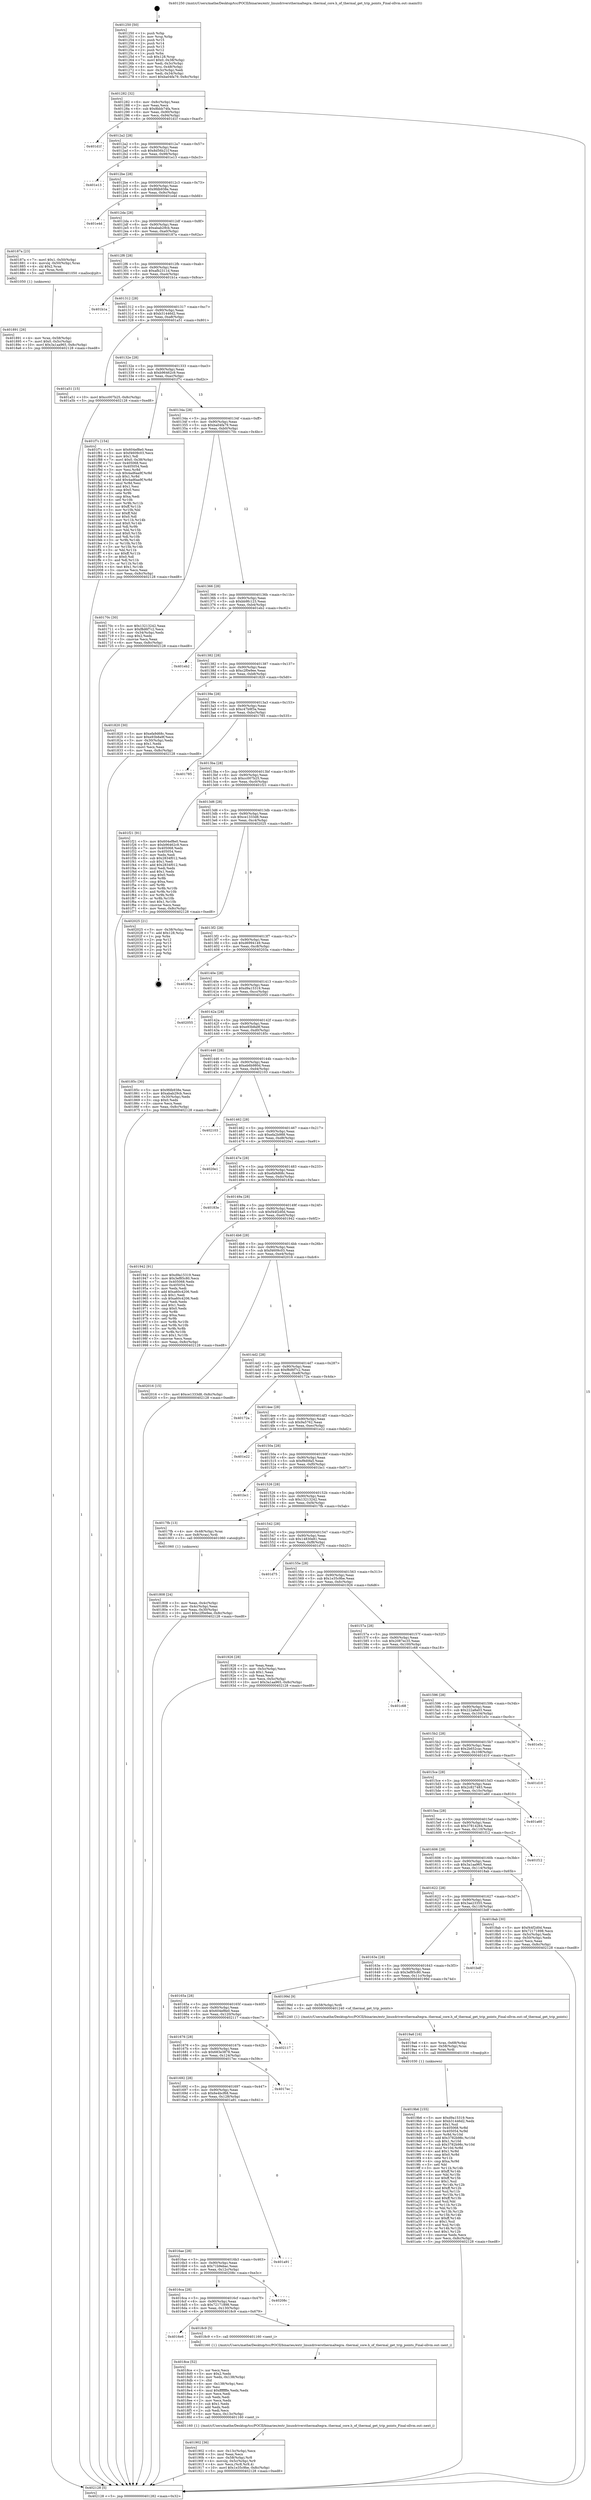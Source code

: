 digraph "0x401250" {
  label = "0x401250 (/mnt/c/Users/mathe/Desktop/tcc/POCII/binaries/extr_linuxdriversthermaltegra..thermal_core.h_of_thermal_get_trip_points_Final-ollvm.out::main(0))"
  labelloc = "t"
  node[shape=record]

  Entry [label="",width=0.3,height=0.3,shape=circle,fillcolor=black,style=filled]
  "0x401282" [label="{
     0x401282 [32]\l
     | [instrs]\l
     &nbsp;&nbsp;0x401282 \<+6\>: mov -0x8c(%rbp),%eax\l
     &nbsp;&nbsp;0x401288 \<+2\>: mov %eax,%ecx\l
     &nbsp;&nbsp;0x40128a \<+6\>: sub $0x8bbb74fa,%ecx\l
     &nbsp;&nbsp;0x401290 \<+6\>: mov %eax,-0x90(%rbp)\l
     &nbsp;&nbsp;0x401296 \<+6\>: mov %ecx,-0x94(%rbp)\l
     &nbsp;&nbsp;0x40129c \<+6\>: je 0000000000401d1f \<main+0xacf\>\l
  }"]
  "0x401d1f" [label="{
     0x401d1f\l
  }", style=dashed]
  "0x4012a2" [label="{
     0x4012a2 [28]\l
     | [instrs]\l
     &nbsp;&nbsp;0x4012a2 \<+5\>: jmp 00000000004012a7 \<main+0x57\>\l
     &nbsp;&nbsp;0x4012a7 \<+6\>: mov -0x90(%rbp),%eax\l
     &nbsp;&nbsp;0x4012ad \<+5\>: sub $0x8d56b21f,%eax\l
     &nbsp;&nbsp;0x4012b2 \<+6\>: mov %eax,-0x98(%rbp)\l
     &nbsp;&nbsp;0x4012b8 \<+6\>: je 0000000000401e13 \<main+0xbc3\>\l
  }"]
  Exit [label="",width=0.3,height=0.3,shape=circle,fillcolor=black,style=filled,peripheries=2]
  "0x401e13" [label="{
     0x401e13\l
  }", style=dashed]
  "0x4012be" [label="{
     0x4012be [28]\l
     | [instrs]\l
     &nbsp;&nbsp;0x4012be \<+5\>: jmp 00000000004012c3 \<main+0x73\>\l
     &nbsp;&nbsp;0x4012c3 \<+6\>: mov -0x90(%rbp),%eax\l
     &nbsp;&nbsp;0x4012c9 \<+5\>: sub $0x9fdb938e,%eax\l
     &nbsp;&nbsp;0x4012ce \<+6\>: mov %eax,-0x9c(%rbp)\l
     &nbsp;&nbsp;0x4012d4 \<+6\>: je 0000000000401e4d \<main+0xbfd\>\l
  }"]
  "0x4019b6" [label="{
     0x4019b6 [155]\l
     | [instrs]\l
     &nbsp;&nbsp;0x4019b6 \<+5\>: mov $0xd9a15319,%ecx\l
     &nbsp;&nbsp;0x4019bb \<+5\>: mov $0xb31446d2,%edx\l
     &nbsp;&nbsp;0x4019c0 \<+3\>: mov $0x1,%sil\l
     &nbsp;&nbsp;0x4019c3 \<+8\>: mov 0x405068,%r8d\l
     &nbsp;&nbsp;0x4019cb \<+8\>: mov 0x405054,%r9d\l
     &nbsp;&nbsp;0x4019d3 \<+3\>: mov %r8d,%r10d\l
     &nbsp;&nbsp;0x4019d6 \<+7\>: add $0x3782b98c,%r10d\l
     &nbsp;&nbsp;0x4019dd \<+4\>: sub $0x1,%r10d\l
     &nbsp;&nbsp;0x4019e1 \<+7\>: sub $0x3782b98c,%r10d\l
     &nbsp;&nbsp;0x4019e8 \<+4\>: imul %r10d,%r8d\l
     &nbsp;&nbsp;0x4019ec \<+4\>: and $0x1,%r8d\l
     &nbsp;&nbsp;0x4019f0 \<+4\>: cmp $0x0,%r8d\l
     &nbsp;&nbsp;0x4019f4 \<+4\>: sete %r11b\l
     &nbsp;&nbsp;0x4019f8 \<+4\>: cmp $0xa,%r9d\l
     &nbsp;&nbsp;0x4019fc \<+3\>: setl %bl\l
     &nbsp;&nbsp;0x4019ff \<+3\>: mov %r11b,%r14b\l
     &nbsp;&nbsp;0x401a02 \<+4\>: xor $0xff,%r14b\l
     &nbsp;&nbsp;0x401a06 \<+3\>: mov %bl,%r15b\l
     &nbsp;&nbsp;0x401a09 \<+4\>: xor $0xff,%r15b\l
     &nbsp;&nbsp;0x401a0d \<+4\>: xor $0x1,%sil\l
     &nbsp;&nbsp;0x401a11 \<+3\>: mov %r14b,%r12b\l
     &nbsp;&nbsp;0x401a14 \<+4\>: and $0xff,%r12b\l
     &nbsp;&nbsp;0x401a18 \<+3\>: and %sil,%r11b\l
     &nbsp;&nbsp;0x401a1b \<+3\>: mov %r15b,%r13b\l
     &nbsp;&nbsp;0x401a1e \<+4\>: and $0xff,%r13b\l
     &nbsp;&nbsp;0x401a22 \<+3\>: and %sil,%bl\l
     &nbsp;&nbsp;0x401a25 \<+3\>: or %r11b,%r12b\l
     &nbsp;&nbsp;0x401a28 \<+3\>: or %bl,%r13b\l
     &nbsp;&nbsp;0x401a2b \<+3\>: xor %r13b,%r12b\l
     &nbsp;&nbsp;0x401a2e \<+3\>: or %r15b,%r14b\l
     &nbsp;&nbsp;0x401a31 \<+4\>: xor $0xff,%r14b\l
     &nbsp;&nbsp;0x401a35 \<+4\>: or $0x1,%sil\l
     &nbsp;&nbsp;0x401a39 \<+3\>: and %sil,%r14b\l
     &nbsp;&nbsp;0x401a3c \<+3\>: or %r14b,%r12b\l
     &nbsp;&nbsp;0x401a3f \<+4\>: test $0x1,%r12b\l
     &nbsp;&nbsp;0x401a43 \<+3\>: cmovne %edx,%ecx\l
     &nbsp;&nbsp;0x401a46 \<+6\>: mov %ecx,-0x8c(%rbp)\l
     &nbsp;&nbsp;0x401a4c \<+5\>: jmp 0000000000402128 \<main+0xed8\>\l
  }"]
  "0x401e4d" [label="{
     0x401e4d\l
  }", style=dashed]
  "0x4012da" [label="{
     0x4012da [28]\l
     | [instrs]\l
     &nbsp;&nbsp;0x4012da \<+5\>: jmp 00000000004012df \<main+0x8f\>\l
     &nbsp;&nbsp;0x4012df \<+6\>: mov -0x90(%rbp),%eax\l
     &nbsp;&nbsp;0x4012e5 \<+5\>: sub $0xabab29cb,%eax\l
     &nbsp;&nbsp;0x4012ea \<+6\>: mov %eax,-0xa0(%rbp)\l
     &nbsp;&nbsp;0x4012f0 \<+6\>: je 000000000040187a \<main+0x62a\>\l
  }"]
  "0x4019a6" [label="{
     0x4019a6 [16]\l
     | [instrs]\l
     &nbsp;&nbsp;0x4019a6 \<+4\>: mov %rax,-0x68(%rbp)\l
     &nbsp;&nbsp;0x4019aa \<+4\>: mov -0x58(%rbp),%rax\l
     &nbsp;&nbsp;0x4019ae \<+3\>: mov %rax,%rdi\l
     &nbsp;&nbsp;0x4019b1 \<+5\>: call 0000000000401030 \<free@plt\>\l
     | [calls]\l
     &nbsp;&nbsp;0x401030 \{1\} (unknown)\l
  }"]
  "0x40187a" [label="{
     0x40187a [23]\l
     | [instrs]\l
     &nbsp;&nbsp;0x40187a \<+7\>: movl $0x1,-0x50(%rbp)\l
     &nbsp;&nbsp;0x401881 \<+4\>: movslq -0x50(%rbp),%rax\l
     &nbsp;&nbsp;0x401885 \<+4\>: shl $0x2,%rax\l
     &nbsp;&nbsp;0x401889 \<+3\>: mov %rax,%rdi\l
     &nbsp;&nbsp;0x40188c \<+5\>: call 0000000000401050 \<malloc@plt\>\l
     | [calls]\l
     &nbsp;&nbsp;0x401050 \{1\} (unknown)\l
  }"]
  "0x4012f6" [label="{
     0x4012f6 [28]\l
     | [instrs]\l
     &nbsp;&nbsp;0x4012f6 \<+5\>: jmp 00000000004012fb \<main+0xab\>\l
     &nbsp;&nbsp;0x4012fb \<+6\>: mov -0x90(%rbp),%eax\l
     &nbsp;&nbsp;0x401301 \<+5\>: sub $0xafb2311d,%eax\l
     &nbsp;&nbsp;0x401306 \<+6\>: mov %eax,-0xa4(%rbp)\l
     &nbsp;&nbsp;0x40130c \<+6\>: je 0000000000401b1a \<main+0x8ca\>\l
  }"]
  "0x401902" [label="{
     0x401902 [36]\l
     | [instrs]\l
     &nbsp;&nbsp;0x401902 \<+6\>: mov -0x13c(%rbp),%ecx\l
     &nbsp;&nbsp;0x401908 \<+3\>: imul %eax,%ecx\l
     &nbsp;&nbsp;0x40190b \<+4\>: mov -0x58(%rbp),%r8\l
     &nbsp;&nbsp;0x40190f \<+4\>: movslq -0x5c(%rbp),%r9\l
     &nbsp;&nbsp;0x401913 \<+4\>: mov %ecx,(%r8,%r9,4)\l
     &nbsp;&nbsp;0x401917 \<+10\>: movl $0x1e35c9be,-0x8c(%rbp)\l
     &nbsp;&nbsp;0x401921 \<+5\>: jmp 0000000000402128 \<main+0xed8\>\l
  }"]
  "0x401b1a" [label="{
     0x401b1a\l
  }", style=dashed]
  "0x401312" [label="{
     0x401312 [28]\l
     | [instrs]\l
     &nbsp;&nbsp;0x401312 \<+5\>: jmp 0000000000401317 \<main+0xc7\>\l
     &nbsp;&nbsp;0x401317 \<+6\>: mov -0x90(%rbp),%eax\l
     &nbsp;&nbsp;0x40131d \<+5\>: sub $0xb31446d2,%eax\l
     &nbsp;&nbsp;0x401322 \<+6\>: mov %eax,-0xa8(%rbp)\l
     &nbsp;&nbsp;0x401328 \<+6\>: je 0000000000401a51 \<main+0x801\>\l
  }"]
  "0x4018ce" [label="{
     0x4018ce [52]\l
     | [instrs]\l
     &nbsp;&nbsp;0x4018ce \<+2\>: xor %ecx,%ecx\l
     &nbsp;&nbsp;0x4018d0 \<+5\>: mov $0x2,%edx\l
     &nbsp;&nbsp;0x4018d5 \<+6\>: mov %edx,-0x138(%rbp)\l
     &nbsp;&nbsp;0x4018db \<+1\>: cltd\l
     &nbsp;&nbsp;0x4018dc \<+6\>: mov -0x138(%rbp),%esi\l
     &nbsp;&nbsp;0x4018e2 \<+2\>: idiv %esi\l
     &nbsp;&nbsp;0x4018e4 \<+6\>: imul $0xfffffffe,%edx,%edx\l
     &nbsp;&nbsp;0x4018ea \<+2\>: mov %ecx,%edi\l
     &nbsp;&nbsp;0x4018ec \<+2\>: sub %edx,%edi\l
     &nbsp;&nbsp;0x4018ee \<+2\>: mov %ecx,%edx\l
     &nbsp;&nbsp;0x4018f0 \<+3\>: sub $0x1,%edx\l
     &nbsp;&nbsp;0x4018f3 \<+2\>: add %edx,%edi\l
     &nbsp;&nbsp;0x4018f5 \<+2\>: sub %edi,%ecx\l
     &nbsp;&nbsp;0x4018f7 \<+6\>: mov %ecx,-0x13c(%rbp)\l
     &nbsp;&nbsp;0x4018fd \<+5\>: call 0000000000401160 \<next_i\>\l
     | [calls]\l
     &nbsp;&nbsp;0x401160 \{1\} (/mnt/c/Users/mathe/Desktop/tcc/POCII/binaries/extr_linuxdriversthermaltegra..thermal_core.h_of_thermal_get_trip_points_Final-ollvm.out::next_i)\l
  }"]
  "0x401a51" [label="{
     0x401a51 [15]\l
     | [instrs]\l
     &nbsp;&nbsp;0x401a51 \<+10\>: movl $0xcc007b25,-0x8c(%rbp)\l
     &nbsp;&nbsp;0x401a5b \<+5\>: jmp 0000000000402128 \<main+0xed8\>\l
  }"]
  "0x40132e" [label="{
     0x40132e [28]\l
     | [instrs]\l
     &nbsp;&nbsp;0x40132e \<+5\>: jmp 0000000000401333 \<main+0xe3\>\l
     &nbsp;&nbsp;0x401333 \<+6\>: mov -0x90(%rbp),%eax\l
     &nbsp;&nbsp;0x401339 \<+5\>: sub $0xb96462c9,%eax\l
     &nbsp;&nbsp;0x40133e \<+6\>: mov %eax,-0xac(%rbp)\l
     &nbsp;&nbsp;0x401344 \<+6\>: je 0000000000401f7c \<main+0xd2c\>\l
  }"]
  "0x4016e6" [label="{
     0x4016e6\l
  }", style=dashed]
  "0x401f7c" [label="{
     0x401f7c [154]\l
     | [instrs]\l
     &nbsp;&nbsp;0x401f7c \<+5\>: mov $0x604ef8e0,%eax\l
     &nbsp;&nbsp;0x401f81 \<+5\>: mov $0xf4609c03,%ecx\l
     &nbsp;&nbsp;0x401f86 \<+2\>: mov $0x1,%dl\l
     &nbsp;&nbsp;0x401f88 \<+7\>: movl $0x0,-0x38(%rbp)\l
     &nbsp;&nbsp;0x401f8f \<+7\>: mov 0x405068,%esi\l
     &nbsp;&nbsp;0x401f96 \<+7\>: mov 0x405054,%edi\l
     &nbsp;&nbsp;0x401f9d \<+3\>: mov %esi,%r8d\l
     &nbsp;&nbsp;0x401fa0 \<+7\>: sub $0x4ad6aa9f,%r8d\l
     &nbsp;&nbsp;0x401fa7 \<+4\>: sub $0x1,%r8d\l
     &nbsp;&nbsp;0x401fab \<+7\>: add $0x4ad6aa9f,%r8d\l
     &nbsp;&nbsp;0x401fb2 \<+4\>: imul %r8d,%esi\l
     &nbsp;&nbsp;0x401fb6 \<+3\>: and $0x1,%esi\l
     &nbsp;&nbsp;0x401fb9 \<+3\>: cmp $0x0,%esi\l
     &nbsp;&nbsp;0x401fbc \<+4\>: sete %r9b\l
     &nbsp;&nbsp;0x401fc0 \<+3\>: cmp $0xa,%edi\l
     &nbsp;&nbsp;0x401fc3 \<+4\>: setl %r10b\l
     &nbsp;&nbsp;0x401fc7 \<+3\>: mov %r9b,%r11b\l
     &nbsp;&nbsp;0x401fca \<+4\>: xor $0xff,%r11b\l
     &nbsp;&nbsp;0x401fce \<+3\>: mov %r10b,%bl\l
     &nbsp;&nbsp;0x401fd1 \<+3\>: xor $0xff,%bl\l
     &nbsp;&nbsp;0x401fd4 \<+3\>: xor $0x0,%dl\l
     &nbsp;&nbsp;0x401fd7 \<+3\>: mov %r11b,%r14b\l
     &nbsp;&nbsp;0x401fda \<+4\>: and $0x0,%r14b\l
     &nbsp;&nbsp;0x401fde \<+3\>: and %dl,%r9b\l
     &nbsp;&nbsp;0x401fe1 \<+3\>: mov %bl,%r15b\l
     &nbsp;&nbsp;0x401fe4 \<+4\>: and $0x0,%r15b\l
     &nbsp;&nbsp;0x401fe8 \<+3\>: and %dl,%r10b\l
     &nbsp;&nbsp;0x401feb \<+3\>: or %r9b,%r14b\l
     &nbsp;&nbsp;0x401fee \<+3\>: or %r10b,%r15b\l
     &nbsp;&nbsp;0x401ff1 \<+3\>: xor %r15b,%r14b\l
     &nbsp;&nbsp;0x401ff4 \<+3\>: or %bl,%r11b\l
     &nbsp;&nbsp;0x401ff7 \<+4\>: xor $0xff,%r11b\l
     &nbsp;&nbsp;0x401ffb \<+3\>: or $0x0,%dl\l
     &nbsp;&nbsp;0x401ffe \<+3\>: and %dl,%r11b\l
     &nbsp;&nbsp;0x402001 \<+3\>: or %r11b,%r14b\l
     &nbsp;&nbsp;0x402004 \<+4\>: test $0x1,%r14b\l
     &nbsp;&nbsp;0x402008 \<+3\>: cmovne %ecx,%eax\l
     &nbsp;&nbsp;0x40200b \<+6\>: mov %eax,-0x8c(%rbp)\l
     &nbsp;&nbsp;0x402011 \<+5\>: jmp 0000000000402128 \<main+0xed8\>\l
  }"]
  "0x40134a" [label="{
     0x40134a [28]\l
     | [instrs]\l
     &nbsp;&nbsp;0x40134a \<+5\>: jmp 000000000040134f \<main+0xff\>\l
     &nbsp;&nbsp;0x40134f \<+6\>: mov -0x90(%rbp),%eax\l
     &nbsp;&nbsp;0x401355 \<+5\>: sub $0xba04fa79,%eax\l
     &nbsp;&nbsp;0x40135a \<+6\>: mov %eax,-0xb0(%rbp)\l
     &nbsp;&nbsp;0x401360 \<+6\>: je 000000000040170c \<main+0x4bc\>\l
  }"]
  "0x4018c9" [label="{
     0x4018c9 [5]\l
     | [instrs]\l
     &nbsp;&nbsp;0x4018c9 \<+5\>: call 0000000000401160 \<next_i\>\l
     | [calls]\l
     &nbsp;&nbsp;0x401160 \{1\} (/mnt/c/Users/mathe/Desktop/tcc/POCII/binaries/extr_linuxdriversthermaltegra..thermal_core.h_of_thermal_get_trip_points_Final-ollvm.out::next_i)\l
  }"]
  "0x40170c" [label="{
     0x40170c [30]\l
     | [instrs]\l
     &nbsp;&nbsp;0x40170c \<+5\>: mov $0x13213242,%eax\l
     &nbsp;&nbsp;0x401711 \<+5\>: mov $0xf8d6f7c2,%ecx\l
     &nbsp;&nbsp;0x401716 \<+3\>: mov -0x34(%rbp),%edx\l
     &nbsp;&nbsp;0x401719 \<+3\>: cmp $0x2,%edx\l
     &nbsp;&nbsp;0x40171c \<+3\>: cmovne %ecx,%eax\l
     &nbsp;&nbsp;0x40171f \<+6\>: mov %eax,-0x8c(%rbp)\l
     &nbsp;&nbsp;0x401725 \<+5\>: jmp 0000000000402128 \<main+0xed8\>\l
  }"]
  "0x401366" [label="{
     0x401366 [28]\l
     | [instrs]\l
     &nbsp;&nbsp;0x401366 \<+5\>: jmp 000000000040136b \<main+0x11b\>\l
     &nbsp;&nbsp;0x40136b \<+6\>: mov -0x90(%rbp),%eax\l
     &nbsp;&nbsp;0x401371 \<+5\>: sub $0xbb9fc123,%eax\l
     &nbsp;&nbsp;0x401376 \<+6\>: mov %eax,-0xb4(%rbp)\l
     &nbsp;&nbsp;0x40137c \<+6\>: je 0000000000401eb2 \<main+0xc62\>\l
  }"]
  "0x402128" [label="{
     0x402128 [5]\l
     | [instrs]\l
     &nbsp;&nbsp;0x402128 \<+5\>: jmp 0000000000401282 \<main+0x32\>\l
  }"]
  "0x401250" [label="{
     0x401250 [50]\l
     | [instrs]\l
     &nbsp;&nbsp;0x401250 \<+1\>: push %rbp\l
     &nbsp;&nbsp;0x401251 \<+3\>: mov %rsp,%rbp\l
     &nbsp;&nbsp;0x401254 \<+2\>: push %r15\l
     &nbsp;&nbsp;0x401256 \<+2\>: push %r14\l
     &nbsp;&nbsp;0x401258 \<+2\>: push %r13\l
     &nbsp;&nbsp;0x40125a \<+2\>: push %r12\l
     &nbsp;&nbsp;0x40125c \<+1\>: push %rbx\l
     &nbsp;&nbsp;0x40125d \<+7\>: sub $0x128,%rsp\l
     &nbsp;&nbsp;0x401264 \<+7\>: movl $0x0,-0x38(%rbp)\l
     &nbsp;&nbsp;0x40126b \<+3\>: mov %edi,-0x3c(%rbp)\l
     &nbsp;&nbsp;0x40126e \<+4\>: mov %rsi,-0x48(%rbp)\l
     &nbsp;&nbsp;0x401272 \<+3\>: mov -0x3c(%rbp),%edi\l
     &nbsp;&nbsp;0x401275 \<+3\>: mov %edi,-0x34(%rbp)\l
     &nbsp;&nbsp;0x401278 \<+10\>: movl $0xba04fa79,-0x8c(%rbp)\l
  }"]
  "0x4016ca" [label="{
     0x4016ca [28]\l
     | [instrs]\l
     &nbsp;&nbsp;0x4016ca \<+5\>: jmp 00000000004016cf \<main+0x47f\>\l
     &nbsp;&nbsp;0x4016cf \<+6\>: mov -0x90(%rbp),%eax\l
     &nbsp;&nbsp;0x4016d5 \<+5\>: sub $0x72171898,%eax\l
     &nbsp;&nbsp;0x4016da \<+6\>: mov %eax,-0x130(%rbp)\l
     &nbsp;&nbsp;0x4016e0 \<+6\>: je 00000000004018c9 \<main+0x679\>\l
  }"]
  "0x401eb2" [label="{
     0x401eb2\l
  }", style=dashed]
  "0x401382" [label="{
     0x401382 [28]\l
     | [instrs]\l
     &nbsp;&nbsp;0x401382 \<+5\>: jmp 0000000000401387 \<main+0x137\>\l
     &nbsp;&nbsp;0x401387 \<+6\>: mov -0x90(%rbp),%eax\l
     &nbsp;&nbsp;0x40138d \<+5\>: sub $0xc2f0e9ee,%eax\l
     &nbsp;&nbsp;0x401392 \<+6\>: mov %eax,-0xb8(%rbp)\l
     &nbsp;&nbsp;0x401398 \<+6\>: je 0000000000401820 \<main+0x5d0\>\l
  }"]
  "0x40208c" [label="{
     0x40208c\l
  }", style=dashed]
  "0x401820" [label="{
     0x401820 [30]\l
     | [instrs]\l
     &nbsp;&nbsp;0x401820 \<+5\>: mov $0xefa9d68c,%eax\l
     &nbsp;&nbsp;0x401825 \<+5\>: mov $0xe93b8a9f,%ecx\l
     &nbsp;&nbsp;0x40182a \<+3\>: mov -0x30(%rbp),%edx\l
     &nbsp;&nbsp;0x40182d \<+3\>: cmp $0x1,%edx\l
     &nbsp;&nbsp;0x401830 \<+3\>: cmovl %ecx,%eax\l
     &nbsp;&nbsp;0x401833 \<+6\>: mov %eax,-0x8c(%rbp)\l
     &nbsp;&nbsp;0x401839 \<+5\>: jmp 0000000000402128 \<main+0xed8\>\l
  }"]
  "0x40139e" [label="{
     0x40139e [28]\l
     | [instrs]\l
     &nbsp;&nbsp;0x40139e \<+5\>: jmp 00000000004013a3 \<main+0x153\>\l
     &nbsp;&nbsp;0x4013a3 \<+6\>: mov -0x90(%rbp),%eax\l
     &nbsp;&nbsp;0x4013a9 \<+5\>: sub $0xc47b9f3a,%eax\l
     &nbsp;&nbsp;0x4013ae \<+6\>: mov %eax,-0xbc(%rbp)\l
     &nbsp;&nbsp;0x4013b4 \<+6\>: je 0000000000401785 \<main+0x535\>\l
  }"]
  "0x4016ae" [label="{
     0x4016ae [28]\l
     | [instrs]\l
     &nbsp;&nbsp;0x4016ae \<+5\>: jmp 00000000004016b3 \<main+0x463\>\l
     &nbsp;&nbsp;0x4016b3 \<+6\>: mov -0x90(%rbp),%eax\l
     &nbsp;&nbsp;0x4016b9 \<+5\>: sub $0x71b9ebac,%eax\l
     &nbsp;&nbsp;0x4016be \<+6\>: mov %eax,-0x12c(%rbp)\l
     &nbsp;&nbsp;0x4016c4 \<+6\>: je 000000000040208c \<main+0xe3c\>\l
  }"]
  "0x401785" [label="{
     0x401785\l
  }", style=dashed]
  "0x4013ba" [label="{
     0x4013ba [28]\l
     | [instrs]\l
     &nbsp;&nbsp;0x4013ba \<+5\>: jmp 00000000004013bf \<main+0x16f\>\l
     &nbsp;&nbsp;0x4013bf \<+6\>: mov -0x90(%rbp),%eax\l
     &nbsp;&nbsp;0x4013c5 \<+5\>: sub $0xcc007b25,%eax\l
     &nbsp;&nbsp;0x4013ca \<+6\>: mov %eax,-0xc0(%rbp)\l
     &nbsp;&nbsp;0x4013d0 \<+6\>: je 0000000000401f21 \<main+0xcd1\>\l
  }"]
  "0x401a91" [label="{
     0x401a91\l
  }", style=dashed]
  "0x401f21" [label="{
     0x401f21 [91]\l
     | [instrs]\l
     &nbsp;&nbsp;0x401f21 \<+5\>: mov $0x604ef8e0,%eax\l
     &nbsp;&nbsp;0x401f26 \<+5\>: mov $0xb96462c9,%ecx\l
     &nbsp;&nbsp;0x401f2b \<+7\>: mov 0x405068,%edx\l
     &nbsp;&nbsp;0x401f32 \<+7\>: mov 0x405054,%esi\l
     &nbsp;&nbsp;0x401f39 \<+2\>: mov %edx,%edi\l
     &nbsp;&nbsp;0x401f3b \<+6\>: sub $0x2834f012,%edi\l
     &nbsp;&nbsp;0x401f41 \<+3\>: sub $0x1,%edi\l
     &nbsp;&nbsp;0x401f44 \<+6\>: add $0x2834f012,%edi\l
     &nbsp;&nbsp;0x401f4a \<+3\>: imul %edi,%edx\l
     &nbsp;&nbsp;0x401f4d \<+3\>: and $0x1,%edx\l
     &nbsp;&nbsp;0x401f50 \<+3\>: cmp $0x0,%edx\l
     &nbsp;&nbsp;0x401f53 \<+4\>: sete %r8b\l
     &nbsp;&nbsp;0x401f57 \<+3\>: cmp $0xa,%esi\l
     &nbsp;&nbsp;0x401f5a \<+4\>: setl %r9b\l
     &nbsp;&nbsp;0x401f5e \<+3\>: mov %r8b,%r10b\l
     &nbsp;&nbsp;0x401f61 \<+3\>: and %r9b,%r10b\l
     &nbsp;&nbsp;0x401f64 \<+3\>: xor %r9b,%r8b\l
     &nbsp;&nbsp;0x401f67 \<+3\>: or %r8b,%r10b\l
     &nbsp;&nbsp;0x401f6a \<+4\>: test $0x1,%r10b\l
     &nbsp;&nbsp;0x401f6e \<+3\>: cmovne %ecx,%eax\l
     &nbsp;&nbsp;0x401f71 \<+6\>: mov %eax,-0x8c(%rbp)\l
     &nbsp;&nbsp;0x401f77 \<+5\>: jmp 0000000000402128 \<main+0xed8\>\l
  }"]
  "0x4013d6" [label="{
     0x4013d6 [28]\l
     | [instrs]\l
     &nbsp;&nbsp;0x4013d6 \<+5\>: jmp 00000000004013db \<main+0x18b\>\l
     &nbsp;&nbsp;0x4013db \<+6\>: mov -0x90(%rbp),%eax\l
     &nbsp;&nbsp;0x4013e1 \<+5\>: sub $0xce1333d8,%eax\l
     &nbsp;&nbsp;0x4013e6 \<+6\>: mov %eax,-0xc4(%rbp)\l
     &nbsp;&nbsp;0x4013ec \<+6\>: je 0000000000402025 \<main+0xdd5\>\l
  }"]
  "0x401692" [label="{
     0x401692 [28]\l
     | [instrs]\l
     &nbsp;&nbsp;0x401692 \<+5\>: jmp 0000000000401697 \<main+0x447\>\l
     &nbsp;&nbsp;0x401697 \<+6\>: mov -0x90(%rbp),%eax\l
     &nbsp;&nbsp;0x40169d \<+5\>: sub $0x6e4bcf68,%eax\l
     &nbsp;&nbsp;0x4016a2 \<+6\>: mov %eax,-0x128(%rbp)\l
     &nbsp;&nbsp;0x4016a8 \<+6\>: je 0000000000401a91 \<main+0x841\>\l
  }"]
  "0x402025" [label="{
     0x402025 [21]\l
     | [instrs]\l
     &nbsp;&nbsp;0x402025 \<+3\>: mov -0x38(%rbp),%eax\l
     &nbsp;&nbsp;0x402028 \<+7\>: add $0x128,%rsp\l
     &nbsp;&nbsp;0x40202f \<+1\>: pop %rbx\l
     &nbsp;&nbsp;0x402030 \<+2\>: pop %r12\l
     &nbsp;&nbsp;0x402032 \<+2\>: pop %r13\l
     &nbsp;&nbsp;0x402034 \<+2\>: pop %r14\l
     &nbsp;&nbsp;0x402036 \<+2\>: pop %r15\l
     &nbsp;&nbsp;0x402038 \<+1\>: pop %rbp\l
     &nbsp;&nbsp;0x402039 \<+1\>: ret\l
  }"]
  "0x4013f2" [label="{
     0x4013f2 [28]\l
     | [instrs]\l
     &nbsp;&nbsp;0x4013f2 \<+5\>: jmp 00000000004013f7 \<main+0x1a7\>\l
     &nbsp;&nbsp;0x4013f7 \<+6\>: mov -0x90(%rbp),%eax\l
     &nbsp;&nbsp;0x4013fd \<+5\>: sub $0xd6994149,%eax\l
     &nbsp;&nbsp;0x401402 \<+6\>: mov %eax,-0xc8(%rbp)\l
     &nbsp;&nbsp;0x401408 \<+6\>: je 000000000040203a \<main+0xdea\>\l
  }"]
  "0x4017ec" [label="{
     0x4017ec\l
  }", style=dashed]
  "0x40203a" [label="{
     0x40203a\l
  }", style=dashed]
  "0x40140e" [label="{
     0x40140e [28]\l
     | [instrs]\l
     &nbsp;&nbsp;0x40140e \<+5\>: jmp 0000000000401413 \<main+0x1c3\>\l
     &nbsp;&nbsp;0x401413 \<+6\>: mov -0x90(%rbp),%eax\l
     &nbsp;&nbsp;0x401419 \<+5\>: sub $0xd9a15319,%eax\l
     &nbsp;&nbsp;0x40141e \<+6\>: mov %eax,-0xcc(%rbp)\l
     &nbsp;&nbsp;0x401424 \<+6\>: je 0000000000402055 \<main+0xe05\>\l
  }"]
  "0x401676" [label="{
     0x401676 [28]\l
     | [instrs]\l
     &nbsp;&nbsp;0x401676 \<+5\>: jmp 000000000040167b \<main+0x42b\>\l
     &nbsp;&nbsp;0x40167b \<+6\>: mov -0x90(%rbp),%eax\l
     &nbsp;&nbsp;0x401681 \<+5\>: sub $0x683e3878,%eax\l
     &nbsp;&nbsp;0x401686 \<+6\>: mov %eax,-0x124(%rbp)\l
     &nbsp;&nbsp;0x40168c \<+6\>: je 00000000004017ec \<main+0x59c\>\l
  }"]
  "0x402055" [label="{
     0x402055\l
  }", style=dashed]
  "0x40142a" [label="{
     0x40142a [28]\l
     | [instrs]\l
     &nbsp;&nbsp;0x40142a \<+5\>: jmp 000000000040142f \<main+0x1df\>\l
     &nbsp;&nbsp;0x40142f \<+6\>: mov -0x90(%rbp),%eax\l
     &nbsp;&nbsp;0x401435 \<+5\>: sub $0xe93b8a9f,%eax\l
     &nbsp;&nbsp;0x40143a \<+6\>: mov %eax,-0xd0(%rbp)\l
     &nbsp;&nbsp;0x401440 \<+6\>: je 000000000040185c \<main+0x60c\>\l
  }"]
  "0x402117" [label="{
     0x402117\l
  }", style=dashed]
  "0x40185c" [label="{
     0x40185c [30]\l
     | [instrs]\l
     &nbsp;&nbsp;0x40185c \<+5\>: mov $0x9fdb938e,%eax\l
     &nbsp;&nbsp;0x401861 \<+5\>: mov $0xabab29cb,%ecx\l
     &nbsp;&nbsp;0x401866 \<+3\>: mov -0x30(%rbp),%edx\l
     &nbsp;&nbsp;0x401869 \<+3\>: cmp $0x0,%edx\l
     &nbsp;&nbsp;0x40186c \<+3\>: cmove %ecx,%eax\l
     &nbsp;&nbsp;0x40186f \<+6\>: mov %eax,-0x8c(%rbp)\l
     &nbsp;&nbsp;0x401875 \<+5\>: jmp 0000000000402128 \<main+0xed8\>\l
  }"]
  "0x401446" [label="{
     0x401446 [28]\l
     | [instrs]\l
     &nbsp;&nbsp;0x401446 \<+5\>: jmp 000000000040144b \<main+0x1fb\>\l
     &nbsp;&nbsp;0x40144b \<+6\>: mov -0x90(%rbp),%eax\l
     &nbsp;&nbsp;0x401451 \<+5\>: sub $0xeb6b980d,%eax\l
     &nbsp;&nbsp;0x401456 \<+6\>: mov %eax,-0xd4(%rbp)\l
     &nbsp;&nbsp;0x40145c \<+6\>: je 0000000000402103 \<main+0xeb3\>\l
  }"]
  "0x40165a" [label="{
     0x40165a [28]\l
     | [instrs]\l
     &nbsp;&nbsp;0x40165a \<+5\>: jmp 000000000040165f \<main+0x40f\>\l
     &nbsp;&nbsp;0x40165f \<+6\>: mov -0x90(%rbp),%eax\l
     &nbsp;&nbsp;0x401665 \<+5\>: sub $0x604ef8e0,%eax\l
     &nbsp;&nbsp;0x40166a \<+6\>: mov %eax,-0x120(%rbp)\l
     &nbsp;&nbsp;0x401670 \<+6\>: je 0000000000402117 \<main+0xec7\>\l
  }"]
  "0x402103" [label="{
     0x402103\l
  }", style=dashed]
  "0x401462" [label="{
     0x401462 [28]\l
     | [instrs]\l
     &nbsp;&nbsp;0x401462 \<+5\>: jmp 0000000000401467 \<main+0x217\>\l
     &nbsp;&nbsp;0x401467 \<+6\>: mov -0x90(%rbp),%eax\l
     &nbsp;&nbsp;0x40146d \<+5\>: sub $0xefa2b988,%eax\l
     &nbsp;&nbsp;0x401472 \<+6\>: mov %eax,-0xd8(%rbp)\l
     &nbsp;&nbsp;0x401478 \<+6\>: je 00000000004020e1 \<main+0xe91\>\l
  }"]
  "0x40199d" [label="{
     0x40199d [9]\l
     | [instrs]\l
     &nbsp;&nbsp;0x40199d \<+4\>: mov -0x58(%rbp),%rdi\l
     &nbsp;&nbsp;0x4019a1 \<+5\>: call 0000000000401240 \<of_thermal_get_trip_points\>\l
     | [calls]\l
     &nbsp;&nbsp;0x401240 \{1\} (/mnt/c/Users/mathe/Desktop/tcc/POCII/binaries/extr_linuxdriversthermaltegra..thermal_core.h_of_thermal_get_trip_points_Final-ollvm.out::of_thermal_get_trip_points)\l
  }"]
  "0x4020e1" [label="{
     0x4020e1\l
  }", style=dashed]
  "0x40147e" [label="{
     0x40147e [28]\l
     | [instrs]\l
     &nbsp;&nbsp;0x40147e \<+5\>: jmp 0000000000401483 \<main+0x233\>\l
     &nbsp;&nbsp;0x401483 \<+6\>: mov -0x90(%rbp),%eax\l
     &nbsp;&nbsp;0x401489 \<+5\>: sub $0xefa9d68c,%eax\l
     &nbsp;&nbsp;0x40148e \<+6\>: mov %eax,-0xdc(%rbp)\l
     &nbsp;&nbsp;0x401494 \<+6\>: je 000000000040183e \<main+0x5ee\>\l
  }"]
  "0x40163e" [label="{
     0x40163e [28]\l
     | [instrs]\l
     &nbsp;&nbsp;0x40163e \<+5\>: jmp 0000000000401643 \<main+0x3f3\>\l
     &nbsp;&nbsp;0x401643 \<+6\>: mov -0x90(%rbp),%eax\l
     &nbsp;&nbsp;0x401649 \<+5\>: sub $0x3ef85c80,%eax\l
     &nbsp;&nbsp;0x40164e \<+6\>: mov %eax,-0x11c(%rbp)\l
     &nbsp;&nbsp;0x401654 \<+6\>: je 000000000040199d \<main+0x74d\>\l
  }"]
  "0x40183e" [label="{
     0x40183e\l
  }", style=dashed]
  "0x40149a" [label="{
     0x40149a [28]\l
     | [instrs]\l
     &nbsp;&nbsp;0x40149a \<+5\>: jmp 000000000040149f \<main+0x24f\>\l
     &nbsp;&nbsp;0x40149f \<+6\>: mov -0x90(%rbp),%eax\l
     &nbsp;&nbsp;0x4014a5 \<+5\>: sub $0xf44f2d0d,%eax\l
     &nbsp;&nbsp;0x4014aa \<+6\>: mov %eax,-0xe0(%rbp)\l
     &nbsp;&nbsp;0x4014b0 \<+6\>: je 0000000000401942 \<main+0x6f2\>\l
  }"]
  "0x401bdf" [label="{
     0x401bdf\l
  }", style=dashed]
  "0x401942" [label="{
     0x401942 [91]\l
     | [instrs]\l
     &nbsp;&nbsp;0x401942 \<+5\>: mov $0xd9a15319,%eax\l
     &nbsp;&nbsp;0x401947 \<+5\>: mov $0x3ef85c80,%ecx\l
     &nbsp;&nbsp;0x40194c \<+7\>: mov 0x405068,%edx\l
     &nbsp;&nbsp;0x401953 \<+7\>: mov 0x405054,%esi\l
     &nbsp;&nbsp;0x40195a \<+2\>: mov %edx,%edi\l
     &nbsp;&nbsp;0x40195c \<+6\>: add $0xa60c4206,%edi\l
     &nbsp;&nbsp;0x401962 \<+3\>: sub $0x1,%edi\l
     &nbsp;&nbsp;0x401965 \<+6\>: sub $0xa60c4206,%edi\l
     &nbsp;&nbsp;0x40196b \<+3\>: imul %edi,%edx\l
     &nbsp;&nbsp;0x40196e \<+3\>: and $0x1,%edx\l
     &nbsp;&nbsp;0x401971 \<+3\>: cmp $0x0,%edx\l
     &nbsp;&nbsp;0x401974 \<+4\>: sete %r8b\l
     &nbsp;&nbsp;0x401978 \<+3\>: cmp $0xa,%esi\l
     &nbsp;&nbsp;0x40197b \<+4\>: setl %r9b\l
     &nbsp;&nbsp;0x40197f \<+3\>: mov %r8b,%r10b\l
     &nbsp;&nbsp;0x401982 \<+3\>: and %r9b,%r10b\l
     &nbsp;&nbsp;0x401985 \<+3\>: xor %r9b,%r8b\l
     &nbsp;&nbsp;0x401988 \<+3\>: or %r8b,%r10b\l
     &nbsp;&nbsp;0x40198b \<+4\>: test $0x1,%r10b\l
     &nbsp;&nbsp;0x40198f \<+3\>: cmovne %ecx,%eax\l
     &nbsp;&nbsp;0x401992 \<+6\>: mov %eax,-0x8c(%rbp)\l
     &nbsp;&nbsp;0x401998 \<+5\>: jmp 0000000000402128 \<main+0xed8\>\l
  }"]
  "0x4014b6" [label="{
     0x4014b6 [28]\l
     | [instrs]\l
     &nbsp;&nbsp;0x4014b6 \<+5\>: jmp 00000000004014bb \<main+0x26b\>\l
     &nbsp;&nbsp;0x4014bb \<+6\>: mov -0x90(%rbp),%eax\l
     &nbsp;&nbsp;0x4014c1 \<+5\>: sub $0xf4609c03,%eax\l
     &nbsp;&nbsp;0x4014c6 \<+6\>: mov %eax,-0xe4(%rbp)\l
     &nbsp;&nbsp;0x4014cc \<+6\>: je 0000000000402016 \<main+0xdc6\>\l
  }"]
  "0x401622" [label="{
     0x401622 [28]\l
     | [instrs]\l
     &nbsp;&nbsp;0x401622 \<+5\>: jmp 0000000000401627 \<main+0x3d7\>\l
     &nbsp;&nbsp;0x401627 \<+6\>: mov -0x90(%rbp),%eax\l
     &nbsp;&nbsp;0x40162d \<+5\>: sub $0x3ae23355,%eax\l
     &nbsp;&nbsp;0x401632 \<+6\>: mov %eax,-0x118(%rbp)\l
     &nbsp;&nbsp;0x401638 \<+6\>: je 0000000000401bdf \<main+0x98f\>\l
  }"]
  "0x402016" [label="{
     0x402016 [15]\l
     | [instrs]\l
     &nbsp;&nbsp;0x402016 \<+10\>: movl $0xce1333d8,-0x8c(%rbp)\l
     &nbsp;&nbsp;0x402020 \<+5\>: jmp 0000000000402128 \<main+0xed8\>\l
  }"]
  "0x4014d2" [label="{
     0x4014d2 [28]\l
     | [instrs]\l
     &nbsp;&nbsp;0x4014d2 \<+5\>: jmp 00000000004014d7 \<main+0x287\>\l
     &nbsp;&nbsp;0x4014d7 \<+6\>: mov -0x90(%rbp),%eax\l
     &nbsp;&nbsp;0x4014dd \<+5\>: sub $0xf8d6f7c2,%eax\l
     &nbsp;&nbsp;0x4014e2 \<+6\>: mov %eax,-0xe8(%rbp)\l
     &nbsp;&nbsp;0x4014e8 \<+6\>: je 000000000040172a \<main+0x4da\>\l
  }"]
  "0x4018ab" [label="{
     0x4018ab [30]\l
     | [instrs]\l
     &nbsp;&nbsp;0x4018ab \<+5\>: mov $0xf44f2d0d,%eax\l
     &nbsp;&nbsp;0x4018b0 \<+5\>: mov $0x72171898,%ecx\l
     &nbsp;&nbsp;0x4018b5 \<+3\>: mov -0x5c(%rbp),%edx\l
     &nbsp;&nbsp;0x4018b8 \<+3\>: cmp -0x50(%rbp),%edx\l
     &nbsp;&nbsp;0x4018bb \<+3\>: cmovl %ecx,%eax\l
     &nbsp;&nbsp;0x4018be \<+6\>: mov %eax,-0x8c(%rbp)\l
     &nbsp;&nbsp;0x4018c4 \<+5\>: jmp 0000000000402128 \<main+0xed8\>\l
  }"]
  "0x40172a" [label="{
     0x40172a\l
  }", style=dashed]
  "0x4014ee" [label="{
     0x4014ee [28]\l
     | [instrs]\l
     &nbsp;&nbsp;0x4014ee \<+5\>: jmp 00000000004014f3 \<main+0x2a3\>\l
     &nbsp;&nbsp;0x4014f3 \<+6\>: mov -0x90(%rbp),%eax\l
     &nbsp;&nbsp;0x4014f9 \<+5\>: sub $0x9a5762,%eax\l
     &nbsp;&nbsp;0x4014fe \<+6\>: mov %eax,-0xec(%rbp)\l
     &nbsp;&nbsp;0x401504 \<+6\>: je 0000000000401e22 \<main+0xbd2\>\l
  }"]
  "0x401606" [label="{
     0x401606 [28]\l
     | [instrs]\l
     &nbsp;&nbsp;0x401606 \<+5\>: jmp 000000000040160b \<main+0x3bb\>\l
     &nbsp;&nbsp;0x40160b \<+6\>: mov -0x90(%rbp),%eax\l
     &nbsp;&nbsp;0x401611 \<+5\>: sub $0x3a1aa965,%eax\l
     &nbsp;&nbsp;0x401616 \<+6\>: mov %eax,-0x114(%rbp)\l
     &nbsp;&nbsp;0x40161c \<+6\>: je 00000000004018ab \<main+0x65b\>\l
  }"]
  "0x401e22" [label="{
     0x401e22\l
  }", style=dashed]
  "0x40150a" [label="{
     0x40150a [28]\l
     | [instrs]\l
     &nbsp;&nbsp;0x40150a \<+5\>: jmp 000000000040150f \<main+0x2bf\>\l
     &nbsp;&nbsp;0x40150f \<+6\>: mov -0x90(%rbp),%eax\l
     &nbsp;&nbsp;0x401515 \<+5\>: sub $0xf9d0fa5,%eax\l
     &nbsp;&nbsp;0x40151a \<+6\>: mov %eax,-0xf0(%rbp)\l
     &nbsp;&nbsp;0x401520 \<+6\>: je 0000000000401bc1 \<main+0x971\>\l
  }"]
  "0x401f12" [label="{
     0x401f12\l
  }", style=dashed]
  "0x401bc1" [label="{
     0x401bc1\l
  }", style=dashed]
  "0x401526" [label="{
     0x401526 [28]\l
     | [instrs]\l
     &nbsp;&nbsp;0x401526 \<+5\>: jmp 000000000040152b \<main+0x2db\>\l
     &nbsp;&nbsp;0x40152b \<+6\>: mov -0x90(%rbp),%eax\l
     &nbsp;&nbsp;0x401531 \<+5\>: sub $0x13213242,%eax\l
     &nbsp;&nbsp;0x401536 \<+6\>: mov %eax,-0xf4(%rbp)\l
     &nbsp;&nbsp;0x40153c \<+6\>: je 00000000004017fb \<main+0x5ab\>\l
  }"]
  "0x4015ea" [label="{
     0x4015ea [28]\l
     | [instrs]\l
     &nbsp;&nbsp;0x4015ea \<+5\>: jmp 00000000004015ef \<main+0x39f\>\l
     &nbsp;&nbsp;0x4015ef \<+6\>: mov -0x90(%rbp),%eax\l
     &nbsp;&nbsp;0x4015f5 \<+5\>: sub $0x37814264,%eax\l
     &nbsp;&nbsp;0x4015fa \<+6\>: mov %eax,-0x110(%rbp)\l
     &nbsp;&nbsp;0x401600 \<+6\>: je 0000000000401f12 \<main+0xcc2\>\l
  }"]
  "0x4017fb" [label="{
     0x4017fb [13]\l
     | [instrs]\l
     &nbsp;&nbsp;0x4017fb \<+4\>: mov -0x48(%rbp),%rax\l
     &nbsp;&nbsp;0x4017ff \<+4\>: mov 0x8(%rax),%rdi\l
     &nbsp;&nbsp;0x401803 \<+5\>: call 0000000000401060 \<atoi@plt\>\l
     | [calls]\l
     &nbsp;&nbsp;0x401060 \{1\} (unknown)\l
  }"]
  "0x401542" [label="{
     0x401542 [28]\l
     | [instrs]\l
     &nbsp;&nbsp;0x401542 \<+5\>: jmp 0000000000401547 \<main+0x2f7\>\l
     &nbsp;&nbsp;0x401547 \<+6\>: mov -0x90(%rbp),%eax\l
     &nbsp;&nbsp;0x40154d \<+5\>: sub $0x14830e81,%eax\l
     &nbsp;&nbsp;0x401552 \<+6\>: mov %eax,-0xf8(%rbp)\l
     &nbsp;&nbsp;0x401558 \<+6\>: je 0000000000401d75 \<main+0xb25\>\l
  }"]
  "0x401808" [label="{
     0x401808 [24]\l
     | [instrs]\l
     &nbsp;&nbsp;0x401808 \<+3\>: mov %eax,-0x4c(%rbp)\l
     &nbsp;&nbsp;0x40180b \<+3\>: mov -0x4c(%rbp),%eax\l
     &nbsp;&nbsp;0x40180e \<+3\>: mov %eax,-0x30(%rbp)\l
     &nbsp;&nbsp;0x401811 \<+10\>: movl $0xc2f0e9ee,-0x8c(%rbp)\l
     &nbsp;&nbsp;0x40181b \<+5\>: jmp 0000000000402128 \<main+0xed8\>\l
  }"]
  "0x401891" [label="{
     0x401891 [26]\l
     | [instrs]\l
     &nbsp;&nbsp;0x401891 \<+4\>: mov %rax,-0x58(%rbp)\l
     &nbsp;&nbsp;0x401895 \<+7\>: movl $0x0,-0x5c(%rbp)\l
     &nbsp;&nbsp;0x40189c \<+10\>: movl $0x3a1aa965,-0x8c(%rbp)\l
     &nbsp;&nbsp;0x4018a6 \<+5\>: jmp 0000000000402128 \<main+0xed8\>\l
  }"]
  "0x401a60" [label="{
     0x401a60\l
  }", style=dashed]
  "0x401d75" [label="{
     0x401d75\l
  }", style=dashed]
  "0x40155e" [label="{
     0x40155e [28]\l
     | [instrs]\l
     &nbsp;&nbsp;0x40155e \<+5\>: jmp 0000000000401563 \<main+0x313\>\l
     &nbsp;&nbsp;0x401563 \<+6\>: mov -0x90(%rbp),%eax\l
     &nbsp;&nbsp;0x401569 \<+5\>: sub $0x1e35c9be,%eax\l
     &nbsp;&nbsp;0x40156e \<+6\>: mov %eax,-0xfc(%rbp)\l
     &nbsp;&nbsp;0x401574 \<+6\>: je 0000000000401926 \<main+0x6d6\>\l
  }"]
  "0x4015ce" [label="{
     0x4015ce [28]\l
     | [instrs]\l
     &nbsp;&nbsp;0x4015ce \<+5\>: jmp 00000000004015d3 \<main+0x383\>\l
     &nbsp;&nbsp;0x4015d3 \<+6\>: mov -0x90(%rbp),%eax\l
     &nbsp;&nbsp;0x4015d9 \<+5\>: sub $0x2c827483,%eax\l
     &nbsp;&nbsp;0x4015de \<+6\>: mov %eax,-0x10c(%rbp)\l
     &nbsp;&nbsp;0x4015e4 \<+6\>: je 0000000000401a60 \<main+0x810\>\l
  }"]
  "0x401926" [label="{
     0x401926 [28]\l
     | [instrs]\l
     &nbsp;&nbsp;0x401926 \<+2\>: xor %eax,%eax\l
     &nbsp;&nbsp;0x401928 \<+3\>: mov -0x5c(%rbp),%ecx\l
     &nbsp;&nbsp;0x40192b \<+3\>: sub $0x1,%eax\l
     &nbsp;&nbsp;0x40192e \<+2\>: sub %eax,%ecx\l
     &nbsp;&nbsp;0x401930 \<+3\>: mov %ecx,-0x5c(%rbp)\l
     &nbsp;&nbsp;0x401933 \<+10\>: movl $0x3a1aa965,-0x8c(%rbp)\l
     &nbsp;&nbsp;0x40193d \<+5\>: jmp 0000000000402128 \<main+0xed8\>\l
  }"]
  "0x40157a" [label="{
     0x40157a [28]\l
     | [instrs]\l
     &nbsp;&nbsp;0x40157a \<+5\>: jmp 000000000040157f \<main+0x32f\>\l
     &nbsp;&nbsp;0x40157f \<+6\>: mov -0x90(%rbp),%eax\l
     &nbsp;&nbsp;0x401585 \<+5\>: sub $0x2087ec35,%eax\l
     &nbsp;&nbsp;0x40158a \<+6\>: mov %eax,-0x100(%rbp)\l
     &nbsp;&nbsp;0x401590 \<+6\>: je 0000000000401c68 \<main+0xa18\>\l
  }"]
  "0x401d10" [label="{
     0x401d10\l
  }", style=dashed]
  "0x401c68" [label="{
     0x401c68\l
  }", style=dashed]
  "0x401596" [label="{
     0x401596 [28]\l
     | [instrs]\l
     &nbsp;&nbsp;0x401596 \<+5\>: jmp 000000000040159b \<main+0x34b\>\l
     &nbsp;&nbsp;0x40159b \<+6\>: mov -0x90(%rbp),%eax\l
     &nbsp;&nbsp;0x4015a1 \<+5\>: sub $0x222a8a03,%eax\l
     &nbsp;&nbsp;0x4015a6 \<+6\>: mov %eax,-0x104(%rbp)\l
     &nbsp;&nbsp;0x4015ac \<+6\>: je 0000000000401e5c \<main+0xc0c\>\l
  }"]
  "0x4015b2" [label="{
     0x4015b2 [28]\l
     | [instrs]\l
     &nbsp;&nbsp;0x4015b2 \<+5\>: jmp 00000000004015b7 \<main+0x367\>\l
     &nbsp;&nbsp;0x4015b7 \<+6\>: mov -0x90(%rbp),%eax\l
     &nbsp;&nbsp;0x4015bd \<+5\>: sub $0x2b652cac,%eax\l
     &nbsp;&nbsp;0x4015c2 \<+6\>: mov %eax,-0x108(%rbp)\l
     &nbsp;&nbsp;0x4015c8 \<+6\>: je 0000000000401d10 \<main+0xac0\>\l
  }"]
  "0x401e5c" [label="{
     0x401e5c\l
  }", style=dashed]
  Entry -> "0x401250" [label=" 1"]
  "0x401282" -> "0x401d1f" [label=" 0"]
  "0x401282" -> "0x4012a2" [label=" 16"]
  "0x402025" -> Exit [label=" 1"]
  "0x4012a2" -> "0x401e13" [label=" 0"]
  "0x4012a2" -> "0x4012be" [label=" 16"]
  "0x402016" -> "0x402128" [label=" 1"]
  "0x4012be" -> "0x401e4d" [label=" 0"]
  "0x4012be" -> "0x4012da" [label=" 16"]
  "0x401f7c" -> "0x402128" [label=" 1"]
  "0x4012da" -> "0x40187a" [label=" 1"]
  "0x4012da" -> "0x4012f6" [label=" 15"]
  "0x401f21" -> "0x402128" [label=" 1"]
  "0x4012f6" -> "0x401b1a" [label=" 0"]
  "0x4012f6" -> "0x401312" [label=" 15"]
  "0x401a51" -> "0x402128" [label=" 1"]
  "0x401312" -> "0x401a51" [label=" 1"]
  "0x401312" -> "0x40132e" [label=" 14"]
  "0x4019b6" -> "0x402128" [label=" 1"]
  "0x40132e" -> "0x401f7c" [label=" 1"]
  "0x40132e" -> "0x40134a" [label=" 13"]
  "0x4019a6" -> "0x4019b6" [label=" 1"]
  "0x40134a" -> "0x40170c" [label=" 1"]
  "0x40134a" -> "0x401366" [label=" 12"]
  "0x40170c" -> "0x402128" [label=" 1"]
  "0x401250" -> "0x401282" [label=" 1"]
  "0x402128" -> "0x401282" [label=" 15"]
  "0x40199d" -> "0x4019a6" [label=" 1"]
  "0x401366" -> "0x401eb2" [label=" 0"]
  "0x401366" -> "0x401382" [label=" 12"]
  "0x401926" -> "0x402128" [label=" 1"]
  "0x401382" -> "0x401820" [label=" 1"]
  "0x401382" -> "0x40139e" [label=" 11"]
  "0x401902" -> "0x402128" [label=" 1"]
  "0x40139e" -> "0x401785" [label=" 0"]
  "0x40139e" -> "0x4013ba" [label=" 11"]
  "0x4018c9" -> "0x4018ce" [label=" 1"]
  "0x4013ba" -> "0x401f21" [label=" 1"]
  "0x4013ba" -> "0x4013d6" [label=" 10"]
  "0x4016ca" -> "0x4016e6" [label=" 0"]
  "0x4013d6" -> "0x402025" [label=" 1"]
  "0x4013d6" -> "0x4013f2" [label=" 9"]
  "0x401942" -> "0x402128" [label=" 1"]
  "0x4013f2" -> "0x40203a" [label=" 0"]
  "0x4013f2" -> "0x40140e" [label=" 9"]
  "0x4016ae" -> "0x4016ca" [label=" 1"]
  "0x40140e" -> "0x402055" [label=" 0"]
  "0x40140e" -> "0x40142a" [label=" 9"]
  "0x4018ce" -> "0x401902" [label=" 1"]
  "0x40142a" -> "0x40185c" [label=" 1"]
  "0x40142a" -> "0x401446" [label=" 8"]
  "0x401692" -> "0x4016ae" [label=" 1"]
  "0x401446" -> "0x402103" [label=" 0"]
  "0x401446" -> "0x401462" [label=" 8"]
  "0x4016ca" -> "0x4018c9" [label=" 1"]
  "0x401462" -> "0x4020e1" [label=" 0"]
  "0x401462" -> "0x40147e" [label=" 8"]
  "0x401676" -> "0x401692" [label=" 1"]
  "0x40147e" -> "0x40183e" [label=" 0"]
  "0x40147e" -> "0x40149a" [label=" 8"]
  "0x4016ae" -> "0x40208c" [label=" 0"]
  "0x40149a" -> "0x401942" [label=" 1"]
  "0x40149a" -> "0x4014b6" [label=" 7"]
  "0x40165a" -> "0x401676" [label=" 1"]
  "0x4014b6" -> "0x402016" [label=" 1"]
  "0x4014b6" -> "0x4014d2" [label=" 6"]
  "0x401692" -> "0x401a91" [label=" 0"]
  "0x4014d2" -> "0x40172a" [label=" 0"]
  "0x4014d2" -> "0x4014ee" [label=" 6"]
  "0x40163e" -> "0x40165a" [label=" 1"]
  "0x4014ee" -> "0x401e22" [label=" 0"]
  "0x4014ee" -> "0x40150a" [label=" 6"]
  "0x401676" -> "0x4017ec" [label=" 0"]
  "0x40150a" -> "0x401bc1" [label=" 0"]
  "0x40150a" -> "0x401526" [label=" 6"]
  "0x401622" -> "0x40163e" [label=" 2"]
  "0x401526" -> "0x4017fb" [label=" 1"]
  "0x401526" -> "0x401542" [label=" 5"]
  "0x4017fb" -> "0x401808" [label=" 1"]
  "0x401808" -> "0x402128" [label=" 1"]
  "0x401820" -> "0x402128" [label=" 1"]
  "0x40185c" -> "0x402128" [label=" 1"]
  "0x40187a" -> "0x401891" [label=" 1"]
  "0x401891" -> "0x402128" [label=" 1"]
  "0x40165a" -> "0x402117" [label=" 0"]
  "0x401542" -> "0x401d75" [label=" 0"]
  "0x401542" -> "0x40155e" [label=" 5"]
  "0x4018ab" -> "0x402128" [label=" 2"]
  "0x40155e" -> "0x401926" [label=" 1"]
  "0x40155e" -> "0x40157a" [label=" 4"]
  "0x401606" -> "0x4018ab" [label=" 2"]
  "0x40157a" -> "0x401c68" [label=" 0"]
  "0x40157a" -> "0x401596" [label=" 4"]
  "0x40163e" -> "0x40199d" [label=" 1"]
  "0x401596" -> "0x401e5c" [label=" 0"]
  "0x401596" -> "0x4015b2" [label=" 4"]
  "0x4015ea" -> "0x401606" [label=" 4"]
  "0x4015b2" -> "0x401d10" [label=" 0"]
  "0x4015b2" -> "0x4015ce" [label=" 4"]
  "0x401606" -> "0x401622" [label=" 2"]
  "0x4015ce" -> "0x401a60" [label=" 0"]
  "0x4015ce" -> "0x4015ea" [label=" 4"]
  "0x401622" -> "0x401bdf" [label=" 0"]
  "0x4015ea" -> "0x401f12" [label=" 0"]
}
